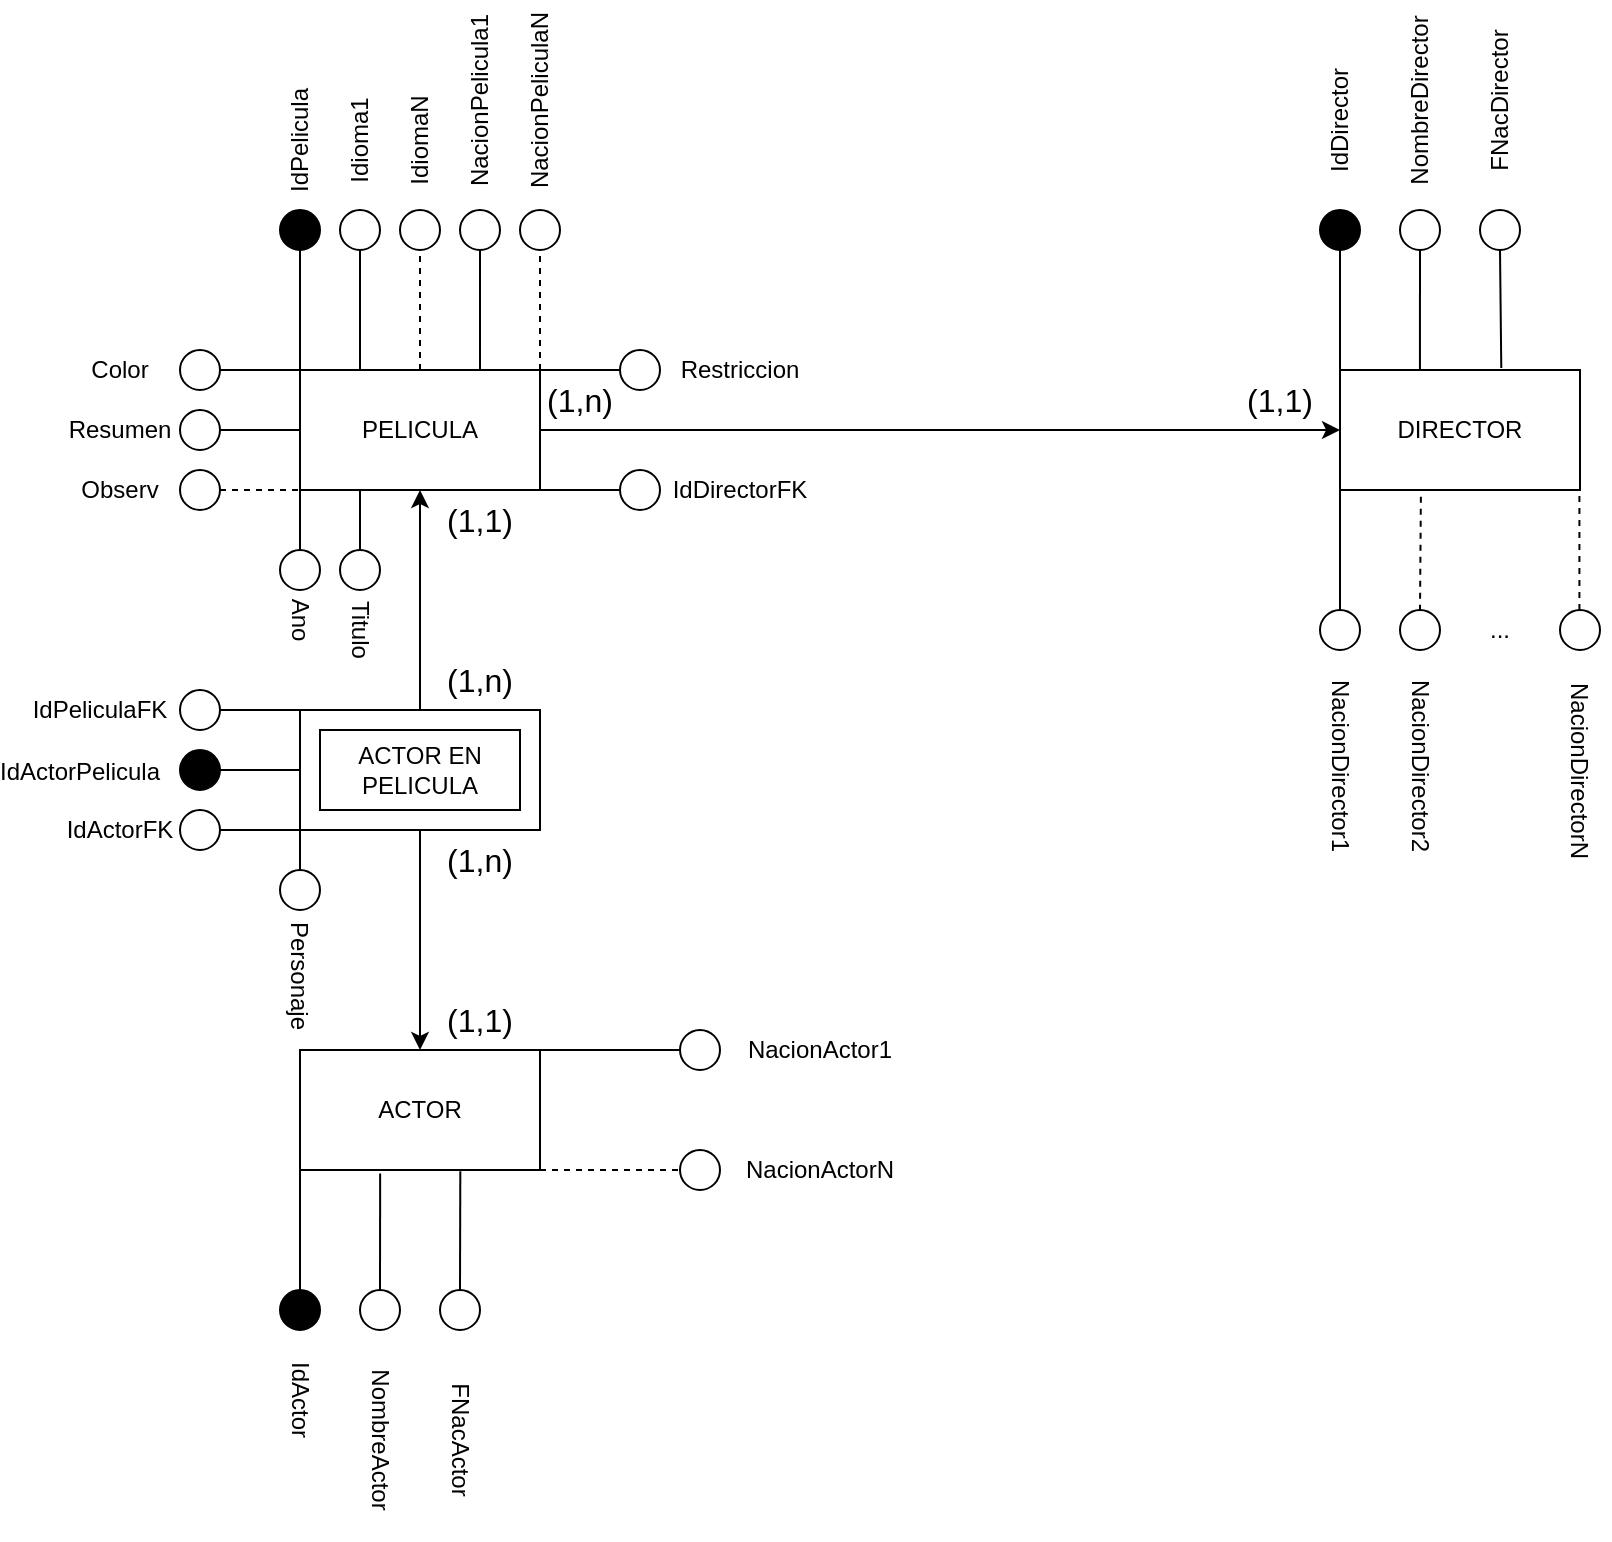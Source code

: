 <mxfile version="25.0.1">
  <diagram name="Page-1" id="vyGXIA79MHlj44jtNxEa">
    <mxGraphModel dx="3134" dy="746" grid="1" gridSize="10" guides="1" tooltips="1" connect="1" arrows="1" fold="1" page="1" pageScale="1" pageWidth="850" pageHeight="1100" math="0" shadow="0">
      <root>
        <mxCell id="0" />
        <mxCell id="1" parent="0" />
        <mxCell id="NIufxUbHIXF32C0Od_Hi-1" value="PELICULA" style="rounded=0;whiteSpace=wrap;html=1;" parent="1" vertex="1">
          <mxGeometry x="-740" y="350" width="120" height="60" as="geometry" />
        </mxCell>
        <mxCell id="NIufxUbHIXF32C0Od_Hi-2" value="ACTOR" style="rounded=0;whiteSpace=wrap;html=1;" parent="1" vertex="1">
          <mxGeometry x="-740" y="690" width="120" height="60" as="geometry" />
        </mxCell>
        <mxCell id="NIufxUbHIXF32C0Od_Hi-4" value="DIRECTOR" style="rounded=0;whiteSpace=wrap;html=1;" parent="1" vertex="1">
          <mxGeometry x="-220" y="350" width="120" height="60" as="geometry" />
        </mxCell>
        <mxCell id="NIufxUbHIXF32C0Od_Hi-11" value="" style="ellipse;whiteSpace=wrap;html=1;aspect=fixed;fillColor=#000000;" parent="1" vertex="1">
          <mxGeometry x="-750" y="810" width="20" height="20" as="geometry" />
        </mxCell>
        <mxCell id="NIufxUbHIXF32C0Od_Hi-12" value="" style="ellipse;whiteSpace=wrap;html=1;aspect=fixed;" parent="1" vertex="1">
          <mxGeometry x="-550" y="680" width="20" height="20" as="geometry" />
        </mxCell>
        <mxCell id="NIufxUbHIXF32C0Od_Hi-14" value="" style="endArrow=none;html=1;rounded=0;fontSize=12;startSize=8;endSize=8;curved=1;entryX=0;entryY=1;entryDx=0;entryDy=0;exitX=0.5;exitY=0;exitDx=0;exitDy=0;" parent="1" source="NIufxUbHIXF32C0Od_Hi-11" target="NIufxUbHIXF32C0Od_Hi-2" edge="1">
          <mxGeometry width="50" height="50" relative="1" as="geometry">
            <mxPoint x="-620" y="640" as="sourcePoint" />
            <mxPoint x="-570" y="590" as="targetPoint" />
          </mxGeometry>
        </mxCell>
        <mxCell id="twvNicbN_SNmIhZQjOS2-8" style="edgeStyle=orthogonalEdgeStyle;rounded=0;orthogonalLoop=1;jettySize=auto;html=1;exitX=1;exitY=0;exitDx=0;exitDy=0;" parent="1" source="NIufxUbHIXF32C0Od_Hi-16" edge="1">
          <mxGeometry relative="1" as="geometry">
            <mxPoint x="-740" y="610" as="targetPoint" />
          </mxGeometry>
        </mxCell>
        <mxCell id="NIufxUbHIXF32C0Od_Hi-16" value="" style="ellipse;whiteSpace=wrap;html=1;aspect=fixed;" parent="1" vertex="1">
          <mxGeometry x="-750" y="600" width="20" height="20" as="geometry" />
        </mxCell>
        <mxCell id="NIufxUbHIXF32C0Od_Hi-17" value="" style="endArrow=none;html=1;rounded=0;fontSize=12;startSize=8;endSize=8;curved=1;entryX=0.5;entryY=0;entryDx=0;entryDy=0;exitX=0;exitY=1;exitDx=0;exitDy=0;" parent="1" source="NIufxUbHIXF32C0Od_Hi-104" target="NIufxUbHIXF32C0Od_Hi-16" edge="1">
          <mxGeometry width="50" height="50" relative="1" as="geometry">
            <mxPoint x="-760" y="610" as="sourcePoint" />
            <mxPoint x="-740" y="610" as="targetPoint" />
          </mxGeometry>
        </mxCell>
        <mxCell id="NIufxUbHIXF32C0Od_Hi-18" value="" style="ellipse;whiteSpace=wrap;html=1;aspect=fixed;" parent="1" vertex="1">
          <mxGeometry x="-580" y="340" width="20" height="20" as="geometry" />
        </mxCell>
        <mxCell id="NIufxUbHIXF32C0Od_Hi-19" value="" style="ellipse;whiteSpace=wrap;html=1;aspect=fixed;" parent="1" vertex="1">
          <mxGeometry x="-720" y="440" width="20" height="20" as="geometry" />
        </mxCell>
        <mxCell id="NIufxUbHIXF32C0Od_Hi-20" value="" style="ellipse;whiteSpace=wrap;html=1;aspect=fixed;" parent="1" vertex="1">
          <mxGeometry x="-800" y="370" width="20" height="20" as="geometry" />
        </mxCell>
        <mxCell id="NIufxUbHIXF32C0Od_Hi-21" value="" style="ellipse;whiteSpace=wrap;html=1;aspect=fixed;" parent="1" vertex="1">
          <mxGeometry x="-720" y="270" width="20" height="20" as="geometry" />
        </mxCell>
        <mxCell id="NIufxUbHIXF32C0Od_Hi-22" value="" style="ellipse;whiteSpace=wrap;html=1;aspect=fixed;fillColor=#000000;" parent="1" vertex="1">
          <mxGeometry x="-750" y="270" width="20" height="20" as="geometry" />
        </mxCell>
        <mxCell id="NIufxUbHIXF32C0Od_Hi-27" value="" style="endArrow=none;html=1;rounded=0;fontSize=12;startSize=8;endSize=8;curved=1;exitX=0.25;exitY=1;exitDx=0;exitDy=0;" parent="1" source="NIufxUbHIXF32C0Od_Hi-1" edge="1">
          <mxGeometry width="50" height="50" relative="1" as="geometry">
            <mxPoint x="-590" y="320" as="sourcePoint" />
            <mxPoint x="-710" y="440" as="targetPoint" />
          </mxGeometry>
        </mxCell>
        <mxCell id="NIufxUbHIXF32C0Od_Hi-28" value="" style="endArrow=none;html=1;rounded=0;fontSize=12;startSize=8;endSize=8;curved=1;entryX=1;entryY=0;entryDx=0;entryDy=0;exitX=0;exitY=0.5;exitDx=0;exitDy=0;" parent="1" source="NIufxUbHIXF32C0Od_Hi-18" target="NIufxUbHIXF32C0Od_Hi-1" edge="1">
          <mxGeometry width="50" height="50" relative="1" as="geometry">
            <mxPoint x="-620" y="420" as="sourcePoint" />
            <mxPoint x="-570" y="370" as="targetPoint" />
          </mxGeometry>
        </mxCell>
        <mxCell id="NIufxUbHIXF32C0Od_Hi-29" value="" style="endArrow=none;html=1;rounded=0;fontSize=12;startSize=8;endSize=8;curved=1;entryX=1;entryY=0.5;entryDx=0;entryDy=0;exitX=0;exitY=0.5;exitDx=0;exitDy=0;" parent="1" source="NIufxUbHIXF32C0Od_Hi-1" target="NIufxUbHIXF32C0Od_Hi-20" edge="1">
          <mxGeometry width="50" height="50" relative="1" as="geometry">
            <mxPoint x="-620" y="420" as="sourcePoint" />
            <mxPoint x="-570" y="370" as="targetPoint" />
          </mxGeometry>
        </mxCell>
        <mxCell id="NIufxUbHIXF32C0Od_Hi-31" value="" style="endArrow=none;html=1;rounded=0;fontSize=12;startSize=8;endSize=8;curved=1;entryX=0.5;entryY=1;entryDx=0;entryDy=0;exitX=0;exitY=0;exitDx=0;exitDy=0;" parent="1" source="NIufxUbHIXF32C0Od_Hi-1" target="NIufxUbHIXF32C0Od_Hi-22" edge="1">
          <mxGeometry width="50" height="50" relative="1" as="geometry">
            <mxPoint x="-620" y="420" as="sourcePoint" />
            <mxPoint x="-570" y="370" as="targetPoint" />
          </mxGeometry>
        </mxCell>
        <mxCell id="NIufxUbHIXF32C0Od_Hi-32" value="" style="ellipse;whiteSpace=wrap;html=1;aspect=fixed;" parent="1" vertex="1">
          <mxGeometry x="-800" y="340" width="20" height="20" as="geometry" />
        </mxCell>
        <mxCell id="NIufxUbHIXF32C0Od_Hi-33" value="" style="ellipse;whiteSpace=wrap;html=1;aspect=fixed;" parent="1" vertex="1">
          <mxGeometry x="-800" y="400" width="20" height="20" as="geometry" />
        </mxCell>
        <mxCell id="NIufxUbHIXF32C0Od_Hi-34" value="" style="endArrow=none;html=1;rounded=0;fontSize=12;startSize=8;endSize=8;curved=1;entryX=1;entryY=0.5;entryDx=0;entryDy=0;exitX=0;exitY=0;exitDx=0;exitDy=0;" parent="1" source="NIufxUbHIXF32C0Od_Hi-1" target="NIufxUbHIXF32C0Od_Hi-32" edge="1">
          <mxGeometry width="50" height="50" relative="1" as="geometry">
            <mxPoint x="-620" y="420" as="sourcePoint" />
            <mxPoint x="-570" y="370" as="targetPoint" />
          </mxGeometry>
        </mxCell>
        <mxCell id="NIufxUbHIXF32C0Od_Hi-37" style="edgeStyle=none;curved=1;rounded=0;orthogonalLoop=1;jettySize=auto;html=1;exitX=0.5;exitY=0;exitDx=0;exitDy=0;fontSize=12;startSize=8;endSize=8;" parent="1" source="NIufxUbHIXF32C0Od_Hi-19" target="NIufxUbHIXF32C0Od_Hi-19" edge="1">
          <mxGeometry relative="1" as="geometry" />
        </mxCell>
        <mxCell id="NIufxUbHIXF32C0Od_Hi-38" value="" style="ellipse;whiteSpace=wrap;html=1;aspect=fixed;fillColor=#000000;" parent="1" vertex="1">
          <mxGeometry x="-230" y="270" width="20" height="20" as="geometry" />
        </mxCell>
        <mxCell id="NIufxUbHIXF32C0Od_Hi-39" value="" style="ellipse;whiteSpace=wrap;html=1;aspect=fixed;" parent="1" vertex="1">
          <mxGeometry x="-230" y="470" width="20" height="20" as="geometry" />
        </mxCell>
        <mxCell id="NIufxUbHIXF32C0Od_Hi-43" value="" style="endArrow=none;html=1;rounded=0;fontSize=12;startSize=8;endSize=8;curved=1;entryX=0.5;entryY=1;entryDx=0;entryDy=0;exitX=0;exitY=0;exitDx=0;exitDy=0;" parent="1" source="NIufxUbHIXF32C0Od_Hi-4" target="NIufxUbHIXF32C0Od_Hi-38" edge="1">
          <mxGeometry width="50" height="50" relative="1" as="geometry">
            <mxPoint x="-420" y="420" as="sourcePoint" />
            <mxPoint x="-370" y="370" as="targetPoint" />
          </mxGeometry>
        </mxCell>
        <mxCell id="NIufxUbHIXF32C0Od_Hi-45" value="(1,n)" style="text;html=1;align=center;verticalAlign=middle;whiteSpace=wrap;rounded=0;fontSize=16;" parent="1" vertex="1">
          <mxGeometry x="-630" y="350" width="60" height="30" as="geometry" />
        </mxCell>
        <mxCell id="NIufxUbHIXF32C0Od_Hi-46" value="(1,1)" style="text;html=1;align=center;verticalAlign=middle;whiteSpace=wrap;rounded=0;fontSize=16;" parent="1" vertex="1">
          <mxGeometry x="-280" y="350" width="60" height="30" as="geometry" />
        </mxCell>
        <mxCell id="NIufxUbHIXF32C0Od_Hi-48" value="(1,n)" style="text;html=1;align=center;verticalAlign=middle;whiteSpace=wrap;rounded=0;fontSize=16;" parent="1" vertex="1">
          <mxGeometry x="-680" y="490" width="60" height="30" as="geometry" />
        </mxCell>
        <mxCell id="NIufxUbHIXF32C0Od_Hi-49" value="(1,n)" style="text;html=1;align=center;verticalAlign=middle;whiteSpace=wrap;rounded=0;fontSize=16;" parent="1" vertex="1">
          <mxGeometry x="-680" y="580" width="60" height="30" as="geometry" />
        </mxCell>
        <mxCell id="NIufxUbHIXF32C0Od_Hi-52" value="" style="ellipse;whiteSpace=wrap;html=1;aspect=fixed;fillColor=#ffffff;" parent="1" vertex="1">
          <mxGeometry x="-710" y="810" width="20" height="20" as="geometry" />
        </mxCell>
        <mxCell id="NIufxUbHIXF32C0Od_Hi-53" value="" style="endArrow=none;html=1;rounded=0;fontSize=12;startSize=8;endSize=8;curved=1;exitX=0.5;exitY=0;exitDx=0;exitDy=0;entryX=0.334;entryY=1.029;entryDx=0;entryDy=0;entryPerimeter=0;" parent="1" source="NIufxUbHIXF32C0Od_Hi-52" target="NIufxUbHIXF32C0Od_Hi-2" edge="1">
          <mxGeometry width="50" height="50" relative="1" as="geometry">
            <mxPoint x="-560" y="640" as="sourcePoint" />
            <mxPoint x="-690" y="760" as="targetPoint" />
          </mxGeometry>
        </mxCell>
        <mxCell id="NIufxUbHIXF32C0Od_Hi-54" value="NacionActor1" style="text;html=1;align=center;verticalAlign=middle;whiteSpace=wrap;rounded=0;rotation=0;" parent="1" vertex="1">
          <mxGeometry x="-520" y="675" width="80" height="30" as="geometry" />
        </mxCell>
        <mxCell id="NIufxUbHIXF32C0Od_Hi-55" value="NombreActor" style="text;html=1;align=center;verticalAlign=middle;whiteSpace=wrap;rounded=0;rotation=90;" parent="1" vertex="1">
          <mxGeometry x="-750" y="870" width="100" height="30" as="geometry" />
        </mxCell>
        <mxCell id="NIufxUbHIXF32C0Od_Hi-56" value="IdActor" style="text;html=1;align=center;verticalAlign=middle;whiteSpace=wrap;rounded=0;rotation=90;" parent="1" vertex="1">
          <mxGeometry x="-770" y="850" width="60" height="30" as="geometry" />
        </mxCell>
        <mxCell id="NIufxUbHIXF32C0Od_Hi-57" value="Personaje" style="text;html=1;align=center;verticalAlign=middle;whiteSpace=wrap;rounded=0;rotation=90;" parent="1" vertex="1">
          <mxGeometry x="-767.5" y="645" width="55" height="15" as="geometry" />
        </mxCell>
        <mxCell id="NIufxUbHIXF32C0Od_Hi-58" value="" style="ellipse;whiteSpace=wrap;html=1;aspect=fixed;" parent="1" vertex="1">
          <mxGeometry x="-690" y="270" width="20" height="20" as="geometry" />
        </mxCell>
        <mxCell id="NIufxUbHIXF32C0Od_Hi-60" value="Color" style="text;html=1;align=center;verticalAlign=middle;whiteSpace=wrap;rounded=0;rotation=0;" parent="1" vertex="1">
          <mxGeometry x="-860" y="335" width="60" height="30" as="geometry" />
        </mxCell>
        <mxCell id="NIufxUbHIXF32C0Od_Hi-61" value="Resumen" style="text;html=1;align=center;verticalAlign=middle;whiteSpace=wrap;rounded=0;rotation=0;" parent="1" vertex="1">
          <mxGeometry x="-860" y="365" width="60" height="30" as="geometry" />
        </mxCell>
        <mxCell id="NIufxUbHIXF32C0Od_Hi-62" value="Observ" style="text;html=1;align=center;verticalAlign=middle;whiteSpace=wrap;rounded=0;rotation=0;" parent="1" vertex="1">
          <mxGeometry x="-860" y="395" width="60" height="30" as="geometry" />
        </mxCell>
        <mxCell id="NIufxUbHIXF32C0Od_Hi-63" value="IdPelicula" style="text;html=1;align=center;verticalAlign=middle;whiteSpace=wrap;rounded=0;rotation=-90;" parent="1" vertex="1">
          <mxGeometry x="-770" y="220" width="60" height="30" as="geometry" />
        </mxCell>
        <mxCell id="NIufxUbHIXF32C0Od_Hi-64" value="Idioma1" style="text;html=1;align=center;verticalAlign=middle;whiteSpace=wrap;rounded=0;rotation=-90;" parent="1" vertex="1">
          <mxGeometry x="-740" y="220" width="60" height="30" as="geometry" />
        </mxCell>
        <mxCell id="NIufxUbHIXF32C0Od_Hi-65" value="NacionPelicula1" style="text;html=1;align=center;verticalAlign=middle;whiteSpace=wrap;rounded=0;rotation=-90;" parent="1" vertex="1">
          <mxGeometry x="-700" y="200" width="100" height="30" as="geometry" />
        </mxCell>
        <mxCell id="NIufxUbHIXF32C0Od_Hi-66" value="Ano" style="text;html=1;align=center;verticalAlign=middle;whiteSpace=wrap;rounded=0;rotation=90;" parent="1" vertex="1">
          <mxGeometry x="-770" y="460" width="60" height="30" as="geometry" />
        </mxCell>
        <mxCell id="NIufxUbHIXF32C0Od_Hi-67" value="Titulo" style="text;html=1;align=center;verticalAlign=middle;whiteSpace=wrap;rounded=0;rotation=90;" parent="1" vertex="1">
          <mxGeometry x="-740" y="465" width="60" height="30" as="geometry" />
        </mxCell>
        <mxCell id="NIufxUbHIXF32C0Od_Hi-69" value="" style="ellipse;whiteSpace=wrap;html=1;aspect=fixed;" parent="1" vertex="1">
          <mxGeometry x="-190" y="270" width="20" height="20" as="geometry" />
        </mxCell>
        <mxCell id="NIufxUbHIXF32C0Od_Hi-70" value="" style="ellipse;whiteSpace=wrap;html=1;aspect=fixed;" parent="1" vertex="1">
          <mxGeometry x="-150" y="270" width="20" height="20" as="geometry" />
        </mxCell>
        <mxCell id="NIufxUbHIXF32C0Od_Hi-71" value="" style="endArrow=none;html=1;rounded=0;entryX=0.5;entryY=1;entryDx=0;entryDy=0;exitX=0.333;exitY=0;exitDx=0;exitDy=0;exitPerimeter=0;" parent="1" source="NIufxUbHIXF32C0Od_Hi-4" target="NIufxUbHIXF32C0Od_Hi-69" edge="1">
          <mxGeometry width="50" height="50" relative="1" as="geometry">
            <mxPoint x="-190" y="330" as="sourcePoint" />
            <mxPoint x="-150" y="420" as="targetPoint" />
          </mxGeometry>
        </mxCell>
        <mxCell id="NIufxUbHIXF32C0Od_Hi-72" value="" style="endArrow=none;html=1;rounded=0;entryX=0.5;entryY=1;entryDx=0;entryDy=0;exitX=0.672;exitY=-0.016;exitDx=0;exitDy=0;exitPerimeter=0;" parent="1" source="NIufxUbHIXF32C0Od_Hi-4" target="NIufxUbHIXF32C0Od_Hi-70" edge="1">
          <mxGeometry width="50" height="50" relative="1" as="geometry">
            <mxPoint x="-140" y="310" as="sourcePoint" />
            <mxPoint x="-150" y="420" as="targetPoint" />
          </mxGeometry>
        </mxCell>
        <mxCell id="NIufxUbHIXF32C0Od_Hi-77" value="IdDirector" style="text;html=1;align=center;verticalAlign=middle;whiteSpace=wrap;rounded=0;rotation=-90;" parent="1" vertex="1">
          <mxGeometry x="-250" y="210" width="60" height="30" as="geometry" />
        </mxCell>
        <mxCell id="NIufxUbHIXF32C0Od_Hi-78" value="NombreDirector" style="text;html=1;align=center;verticalAlign=middle;whiteSpace=wrap;rounded=0;rotation=-90;" parent="1" vertex="1">
          <mxGeometry x="-210" y="200" width="60" height="30" as="geometry" />
        </mxCell>
        <mxCell id="NIufxUbHIXF32C0Od_Hi-79" value="FNacDirector" style="text;html=1;align=center;verticalAlign=middle;whiteSpace=wrap;rounded=0;rotation=-90;" parent="1" vertex="1">
          <mxGeometry x="-185" y="200" width="90" height="30" as="geometry" />
        </mxCell>
        <mxCell id="NIufxUbHIXF32C0Od_Hi-85" value="" style="ellipse;whiteSpace=wrap;html=1;aspect=fixed;fillColor=#ffffff;" parent="1" vertex="1">
          <mxGeometry x="-670" y="810" width="20" height="20" as="geometry" />
        </mxCell>
        <mxCell id="NIufxUbHIXF32C0Od_Hi-86" value="FNacActor" style="text;html=1;align=center;verticalAlign=middle;whiteSpace=wrap;rounded=0;rotation=90;" parent="1" vertex="1">
          <mxGeometry x="-710" y="870" width="100" height="30" as="geometry" />
        </mxCell>
        <mxCell id="NIufxUbHIXF32C0Od_Hi-87" value="" style="endArrow=none;html=1;rounded=0;fontSize=12;startSize=8;endSize=8;curved=1;exitX=0.5;exitY=0;exitDx=0;exitDy=0;entryX=0.668;entryY=1.01;entryDx=0;entryDy=0;entryPerimeter=0;" parent="1" source="NIufxUbHIXF32C0Od_Hi-85" target="NIufxUbHIXF32C0Od_Hi-2" edge="1">
          <mxGeometry width="50" height="50" relative="1" as="geometry">
            <mxPoint x="-690" y="830" as="sourcePoint" />
            <mxPoint x="-660" y="770" as="targetPoint" />
          </mxGeometry>
        </mxCell>
        <mxCell id="NIufxUbHIXF32C0Od_Hi-88" value="" style="endArrow=classic;html=1;rounded=0;entryX=0;entryY=0.5;entryDx=0;entryDy=0;exitX=1;exitY=0.5;exitDx=0;exitDy=0;" parent="1" source="NIufxUbHIXF32C0Od_Hi-1" target="NIufxUbHIXF32C0Od_Hi-4" edge="1">
          <mxGeometry width="50" height="50" relative="1" as="geometry">
            <mxPoint x="-380" y="380" as="sourcePoint" />
            <mxPoint x="-410" y="450" as="targetPoint" />
          </mxGeometry>
        </mxCell>
        <mxCell id="NIufxUbHIXF32C0Od_Hi-94" value="" style="endArrow=none;html=1;rounded=0;fontSize=12;startSize=8;endSize=8;curved=1;entryX=0;entryY=1;entryDx=0;entryDy=0;exitX=0.5;exitY=0;exitDx=0;exitDy=0;" parent="1" source="NIufxUbHIXF32C0Od_Hi-96" target="NIufxUbHIXF32C0Od_Hi-1" edge="1">
          <mxGeometry width="50" height="50" relative="1" as="geometry">
            <mxPoint x="-740" y="450" as="sourcePoint" />
            <mxPoint x="-730" y="420" as="targetPoint" />
          </mxGeometry>
        </mxCell>
        <mxCell id="NIufxUbHIXF32C0Od_Hi-96" value="" style="ellipse;whiteSpace=wrap;html=1;aspect=fixed;" parent="1" vertex="1">
          <mxGeometry x="-750" y="440" width="20" height="20" as="geometry" />
        </mxCell>
        <mxCell id="NIufxUbHIXF32C0Od_Hi-99" value="Restriccion" style="text;html=1;align=center;verticalAlign=middle;whiteSpace=wrap;rounded=0;rotation=0;" parent="1" vertex="1">
          <mxGeometry x="-550" y="335" width="60" height="30" as="geometry" />
        </mxCell>
        <mxCell id="NIufxUbHIXF32C0Od_Hi-102" value="(1,1)" style="text;html=1;align=center;verticalAlign=middle;whiteSpace=wrap;rounded=0;fontSize=16;" parent="1" vertex="1">
          <mxGeometry x="-680" y="410" width="60" height="30" as="geometry" />
        </mxCell>
        <mxCell id="NIufxUbHIXF32C0Od_Hi-103" value="(1,1)" style="text;html=1;align=center;verticalAlign=middle;whiteSpace=wrap;rounded=0;fontSize=16;" parent="1" vertex="1">
          <mxGeometry x="-680" y="660" width="60" height="30" as="geometry" />
        </mxCell>
        <mxCell id="NIufxUbHIXF32C0Od_Hi-104" value="" style="rounded=0;whiteSpace=wrap;html=1;" parent="1" vertex="1">
          <mxGeometry x="-740" y="520" width="120" height="60" as="geometry" />
        </mxCell>
        <mxCell id="NIufxUbHIXF32C0Od_Hi-105" value="ACTOR EN PELICULA" style="rounded=0;whiteSpace=wrap;html=1;" parent="1" vertex="1">
          <mxGeometry x="-730" y="530" width="100" height="40" as="geometry" />
        </mxCell>
        <mxCell id="NIufxUbHIXF32C0Od_Hi-107" value="" style="ellipse;whiteSpace=wrap;html=1;aspect=fixed;fillColor=#ffffff;" parent="1" vertex="1">
          <mxGeometry x="-800" y="510" width="20" height="20" as="geometry" />
        </mxCell>
        <mxCell id="NIufxUbHIXF32C0Od_Hi-108" value="" style="ellipse;whiteSpace=wrap;html=1;aspect=fixed;fillColor=#ffffff;" parent="1" vertex="1">
          <mxGeometry x="-800" y="570" width="20" height="20" as="geometry" />
        </mxCell>
        <mxCell id="NIufxUbHIXF32C0Od_Hi-109" value="" style="endArrow=none;html=1;rounded=0;entryX=1;entryY=0.5;entryDx=0;entryDy=0;exitX=0;exitY=0;exitDx=0;exitDy=0;" parent="1" source="NIufxUbHIXF32C0Od_Hi-104" target="NIufxUbHIXF32C0Od_Hi-107" edge="1">
          <mxGeometry width="50" height="50" relative="1" as="geometry">
            <mxPoint x="-510" y="470" as="sourcePoint" />
            <mxPoint x="-460" y="420" as="targetPoint" />
          </mxGeometry>
        </mxCell>
        <mxCell id="NIufxUbHIXF32C0Od_Hi-110" value="" style="endArrow=none;html=1;rounded=0;entryX=1;entryY=0.5;entryDx=0;entryDy=0;exitX=0;exitY=1;exitDx=0;exitDy=0;" parent="1" source="NIufxUbHIXF32C0Od_Hi-104" target="NIufxUbHIXF32C0Od_Hi-108" edge="1">
          <mxGeometry width="50" height="50" relative="1" as="geometry">
            <mxPoint x="-760" y="548" as="sourcePoint" />
            <mxPoint x="-770" y="530" as="targetPoint" />
          </mxGeometry>
        </mxCell>
        <mxCell id="NIufxUbHIXF32C0Od_Hi-111" value="IdPeliculaFK" style="text;html=1;align=center;verticalAlign=middle;whiteSpace=wrap;rounded=0;rotation=0;" parent="1" vertex="1">
          <mxGeometry x="-870" y="505" width="60" height="30" as="geometry" />
        </mxCell>
        <mxCell id="NIufxUbHIXF32C0Od_Hi-112" value="IdActorFK" style="text;html=1;align=center;verticalAlign=middle;whiteSpace=wrap;rounded=0;rotation=0;" parent="1" vertex="1">
          <mxGeometry x="-860" y="565" width="60" height="30" as="geometry" />
        </mxCell>
        <mxCell id="NIufxUbHIXF32C0Od_Hi-114" value="" style="ellipse;whiteSpace=wrap;html=1;aspect=fixed;" parent="1" vertex="1">
          <mxGeometry x="-580" y="400" width="20" height="20" as="geometry" />
        </mxCell>
        <mxCell id="NIufxUbHIXF32C0Od_Hi-116" value="IdDirectorFK" style="text;html=1;align=center;verticalAlign=middle;whiteSpace=wrap;rounded=0;rotation=0;" parent="1" vertex="1">
          <mxGeometry x="-550" y="395" width="60" height="30" as="geometry" />
        </mxCell>
        <mxCell id="NIufxUbHIXF32C0Od_Hi-117" value="" style="endArrow=none;html=1;rounded=0;entryX=1;entryY=0;entryDx=0;entryDy=0;exitX=0;exitY=0.5;exitDx=0;exitDy=0;" parent="1" source="NIufxUbHIXF32C0Od_Hi-114" target="NIufxUbHIXF32C0Od_Hi-102" edge="1">
          <mxGeometry width="50" height="50" relative="1" as="geometry">
            <mxPoint x="-510" y="470" as="sourcePoint" />
            <mxPoint x="-460" y="420" as="targetPoint" />
          </mxGeometry>
        </mxCell>
        <mxCell id="NIufxUbHIXF32C0Od_Hi-118" value="" style="endArrow=none;dashed=1;html=1;rounded=0;exitX=1;exitY=0.5;exitDx=0;exitDy=0;entryX=0;entryY=1;entryDx=0;entryDy=0;" parent="1" source="NIufxUbHIXF32C0Od_Hi-33" target="NIufxUbHIXF32C0Od_Hi-1" edge="1">
          <mxGeometry width="50" height="50" relative="1" as="geometry">
            <mxPoint x="-510" y="470" as="sourcePoint" />
            <mxPoint x="-460" y="420" as="targetPoint" />
          </mxGeometry>
        </mxCell>
        <mxCell id="twvNicbN_SNmIhZQjOS2-4" value="" style="endArrow=classic;html=1;rounded=0;entryX=0.5;entryY=1;entryDx=0;entryDy=0;exitX=0;exitY=1;exitDx=0;exitDy=0;" parent="1" source="NIufxUbHIXF32C0Od_Hi-48" target="NIufxUbHIXF32C0Od_Hi-1" edge="1">
          <mxGeometry width="50" height="50" relative="1" as="geometry">
            <mxPoint x="-430" y="490" as="sourcePoint" />
            <mxPoint x="-380" y="440" as="targetPoint" />
          </mxGeometry>
        </mxCell>
        <mxCell id="twvNicbN_SNmIhZQjOS2-5" value="" style="endArrow=classic;html=1;rounded=0;entryX=0;entryY=1;entryDx=0;entryDy=0;exitX=0;exitY=0;exitDx=0;exitDy=0;" parent="1" source="NIufxUbHIXF32C0Od_Hi-49" target="NIufxUbHIXF32C0Od_Hi-103" edge="1">
          <mxGeometry width="50" height="50" relative="1" as="geometry">
            <mxPoint x="-430" y="490" as="sourcePoint" />
            <mxPoint x="-380" y="440" as="targetPoint" />
          </mxGeometry>
        </mxCell>
        <mxCell id="twvNicbN_SNmIhZQjOS2-14" value="" style="ellipse;whiteSpace=wrap;html=1;aspect=fixed;fillColor=#000000;" parent="1" vertex="1">
          <mxGeometry x="-800" y="540" width="20" height="20" as="geometry" />
        </mxCell>
        <mxCell id="twvNicbN_SNmIhZQjOS2-16" value="" style="endArrow=none;html=1;rounded=0;entryX=1;entryY=0.5;entryDx=0;entryDy=0;exitX=0;exitY=0.5;exitDx=0;exitDy=0;" parent="1" source="NIufxUbHIXF32C0Od_Hi-104" target="twvNicbN_SNmIhZQjOS2-14" edge="1">
          <mxGeometry width="50" height="50" relative="1" as="geometry">
            <mxPoint x="-730" y="530" as="sourcePoint" />
            <mxPoint x="-770" y="530" as="targetPoint" />
          </mxGeometry>
        </mxCell>
        <mxCell id="twvNicbN_SNmIhZQjOS2-17" value="IdActorPelicula" style="text;html=1;align=center;verticalAlign=middle;whiteSpace=wrap;rounded=0;rotation=0;" parent="1" vertex="1">
          <mxGeometry x="-880" y="533" width="60" height="35" as="geometry" />
        </mxCell>
        <mxCell id="twvNicbN_SNmIhZQjOS2-19" value="" style="ellipse;whiteSpace=wrap;html=1;aspect=fixed;" parent="1" vertex="1">
          <mxGeometry x="-190" y="470" width="20" height="20" as="geometry" />
        </mxCell>
        <mxCell id="twvNicbN_SNmIhZQjOS2-20" value="" style="ellipse;whiteSpace=wrap;html=1;aspect=fixed;" parent="1" vertex="1">
          <mxGeometry x="-110" y="470" width="20" height="20" as="geometry" />
        </mxCell>
        <mxCell id="twvNicbN_SNmIhZQjOS2-22" value="..." style="text;html=1;align=center;verticalAlign=middle;whiteSpace=wrap;rounded=0;" parent="1" vertex="1">
          <mxGeometry x="-170" y="465" width="60" height="30" as="geometry" />
        </mxCell>
        <mxCell id="twvNicbN_SNmIhZQjOS2-23" value="" style="endArrow=none;html=1;rounded=0;entryX=0;entryY=1;entryDx=0;entryDy=0;exitX=0.5;exitY=0;exitDx=0;exitDy=0;" parent="1" source="NIufxUbHIXF32C0Od_Hi-39" target="NIufxUbHIXF32C0Od_Hi-4" edge="1">
          <mxGeometry width="50" height="50" relative="1" as="geometry">
            <mxPoint x="-240" y="380" as="sourcePoint" />
            <mxPoint x="-190" y="330" as="targetPoint" />
          </mxGeometry>
        </mxCell>
        <mxCell id="twvNicbN_SNmIhZQjOS2-24" value="" style="endArrow=none;dashed=1;html=1;rounded=0;entryX=0.5;entryY=0;entryDx=0;entryDy=0;exitX=0.337;exitY=1.057;exitDx=0;exitDy=0;exitPerimeter=0;" parent="1" source="NIufxUbHIXF32C0Od_Hi-4" target="twvNicbN_SNmIhZQjOS2-19" edge="1">
          <mxGeometry width="50" height="50" relative="1" as="geometry">
            <mxPoint x="-180" y="430" as="sourcePoint" />
            <mxPoint x="-190" y="330" as="targetPoint" />
          </mxGeometry>
        </mxCell>
        <mxCell id="twvNicbN_SNmIhZQjOS2-26" value="" style="endArrow=none;dashed=1;html=1;rounded=0;entryX=0.5;entryY=0;entryDx=0;entryDy=0;exitX=0.337;exitY=1.057;exitDx=0;exitDy=0;exitPerimeter=0;" parent="1" edge="1">
          <mxGeometry width="50" height="50" relative="1" as="geometry">
            <mxPoint x="-100.29" y="413" as="sourcePoint" />
            <mxPoint x="-100.29" y="470" as="targetPoint" />
          </mxGeometry>
        </mxCell>
        <mxCell id="twvNicbN_SNmIhZQjOS2-27" value="NacionDirector1" style="text;html=1;align=center;verticalAlign=middle;whiteSpace=wrap;rounded=0;rotation=90;" parent="1" vertex="1">
          <mxGeometry x="-270" y="533" width="100" height="30" as="geometry" />
        </mxCell>
        <mxCell id="twvNicbN_SNmIhZQjOS2-28" value="NacionDirector2" style="text;html=1;align=center;verticalAlign=middle;whiteSpace=wrap;rounded=0;rotation=90;" parent="1" vertex="1">
          <mxGeometry x="-230" y="533" width="100" height="30" as="geometry" />
        </mxCell>
        <mxCell id="twvNicbN_SNmIhZQjOS2-29" value="NacionDirectorN" style="text;html=1;align=center;verticalAlign=middle;whiteSpace=wrap;rounded=0;rotation=90;" parent="1" vertex="1">
          <mxGeometry x="-150" y="535.5" width="100" height="30" as="geometry" />
        </mxCell>
        <mxCell id="twvNicbN_SNmIhZQjOS2-30" value="" style="endArrow=none;dashed=1;html=1;rounded=0;exitX=1;exitY=1;exitDx=0;exitDy=0;entryX=0;entryY=0.5;entryDx=0;entryDy=0;" parent="1" source="NIufxUbHIXF32C0Od_Hi-2" target="twvNicbN_SNmIhZQjOS2-31" edge="1">
          <mxGeometry width="50" height="50" relative="1" as="geometry">
            <mxPoint x="-610" y="750" as="sourcePoint" />
            <mxPoint x="-560" y="750" as="targetPoint" />
          </mxGeometry>
        </mxCell>
        <mxCell id="twvNicbN_SNmIhZQjOS2-31" value="" style="ellipse;whiteSpace=wrap;html=1;aspect=fixed;" parent="1" vertex="1">
          <mxGeometry x="-550" y="740" width="20" height="20" as="geometry" />
        </mxCell>
        <mxCell id="twvNicbN_SNmIhZQjOS2-33" value="NacionActorN" style="text;html=1;align=center;verticalAlign=middle;whiteSpace=wrap;rounded=0;rotation=0;" parent="1" vertex="1">
          <mxGeometry x="-520" y="735" width="80" height="30" as="geometry" />
        </mxCell>
        <mxCell id="twvNicbN_SNmIhZQjOS2-34" value="" style="endArrow=none;html=1;rounded=0;entryX=0;entryY=0.5;entryDx=0;entryDy=0;exitX=1;exitY=0;exitDx=0;exitDy=0;" parent="1" source="NIufxUbHIXF32C0Od_Hi-2" target="NIufxUbHIXF32C0Od_Hi-12" edge="1">
          <mxGeometry width="50" height="50" relative="1" as="geometry">
            <mxPoint x="-590" y="780" as="sourcePoint" />
            <mxPoint x="-540" y="730" as="targetPoint" />
          </mxGeometry>
        </mxCell>
        <mxCell id="twvNicbN_SNmIhZQjOS2-35" value="" style="endArrow=none;html=1;rounded=0;exitX=0.25;exitY=0;exitDx=0;exitDy=0;entryX=0.5;entryY=1;entryDx=0;entryDy=0;" parent="1" source="NIufxUbHIXF32C0Od_Hi-1" target="NIufxUbHIXF32C0Od_Hi-21" edge="1">
          <mxGeometry width="50" height="50" relative="1" as="geometry">
            <mxPoint x="-770" y="310" as="sourcePoint" />
            <mxPoint x="-720" y="260" as="targetPoint" />
          </mxGeometry>
        </mxCell>
        <mxCell id="twvNicbN_SNmIhZQjOS2-36" value="" style="endArrow=none;dashed=1;html=1;rounded=0;entryX=0.5;entryY=1;entryDx=0;entryDy=0;exitX=0.5;exitY=0;exitDx=0;exitDy=0;" parent="1" source="NIufxUbHIXF32C0Od_Hi-1" target="NIufxUbHIXF32C0Od_Hi-58" edge="1">
          <mxGeometry width="50" height="50" relative="1" as="geometry">
            <mxPoint x="-770" y="310" as="sourcePoint" />
            <mxPoint x="-720" y="260" as="targetPoint" />
          </mxGeometry>
        </mxCell>
        <mxCell id="twvNicbN_SNmIhZQjOS2-37" value="" style="ellipse;whiteSpace=wrap;html=1;aspect=fixed;" parent="1" vertex="1">
          <mxGeometry x="-660" y="270" width="20" height="20" as="geometry" />
        </mxCell>
        <mxCell id="twvNicbN_SNmIhZQjOS2-38" value="" style="ellipse;whiteSpace=wrap;html=1;aspect=fixed;" parent="1" vertex="1">
          <mxGeometry x="-630" y="270" width="20" height="20" as="geometry" />
        </mxCell>
        <mxCell id="twvNicbN_SNmIhZQjOS2-39" value="" style="endArrow=none;html=1;rounded=0;exitX=0.75;exitY=0;exitDx=0;exitDy=0;entryX=0.5;entryY=1;entryDx=0;entryDy=0;" parent="1" source="NIufxUbHIXF32C0Od_Hi-1" target="twvNicbN_SNmIhZQjOS2-37" edge="1">
          <mxGeometry width="50" height="50" relative="1" as="geometry">
            <mxPoint x="-700" y="360" as="sourcePoint" />
            <mxPoint x="-700" y="300" as="targetPoint" />
          </mxGeometry>
        </mxCell>
        <mxCell id="twvNicbN_SNmIhZQjOS2-40" value="" style="endArrow=none;dashed=1;html=1;rounded=0;entryX=0.5;entryY=1;entryDx=0;entryDy=0;exitX=1;exitY=0;exitDx=0;exitDy=0;" parent="1" source="NIufxUbHIXF32C0Od_Hi-1" target="twvNicbN_SNmIhZQjOS2-38" edge="1">
          <mxGeometry width="50" height="50" relative="1" as="geometry">
            <mxPoint x="-670" y="360" as="sourcePoint" />
            <mxPoint x="-670" y="300" as="targetPoint" />
          </mxGeometry>
        </mxCell>
        <mxCell id="twvNicbN_SNmIhZQjOS2-41" value="IdiomaN" style="text;html=1;align=center;verticalAlign=middle;whiteSpace=wrap;rounded=0;rotation=-90;" parent="1" vertex="1">
          <mxGeometry x="-710" y="220" width="60" height="30" as="geometry" />
        </mxCell>
        <mxCell id="twvNicbN_SNmIhZQjOS2-42" value="NacionPeliculaN" style="text;html=1;align=center;verticalAlign=middle;whiteSpace=wrap;rounded=0;rotation=-90;" parent="1" vertex="1">
          <mxGeometry x="-670" y="200" width="100" height="30" as="geometry" />
        </mxCell>
      </root>
    </mxGraphModel>
  </diagram>
</mxfile>
